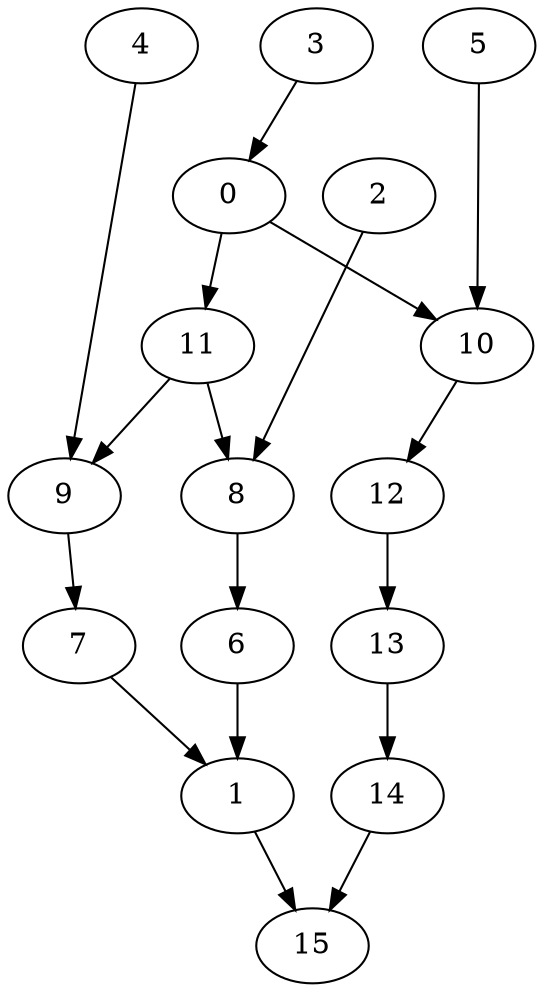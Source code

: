 digraph g {
0;
1;
2;
3;
4;
5;
6;
7;
8;
9;
10;
11;
12;
13;
14;
15;
0 -> 11 [weight=0];
0 -> 10 [weight=0];
1 -> 15 [weight=0];
2 -> 8 [weight=0];
3 -> 0 [weight=0];
4 -> 9 [weight=0];
5 -> 10 [weight=0];
6 -> 1 [weight=1];
7 -> 1 [weight=0];
8 -> 6 [weight=1];
9 -> 7 [weight=0];
10 -> 12 [weight=0];
11 -> 8 [weight=0];
11 -> 9 [weight=0];
12 -> 13 [weight=0];
13 -> 14 [weight=0];
14 -> 15 [weight=0];
}
